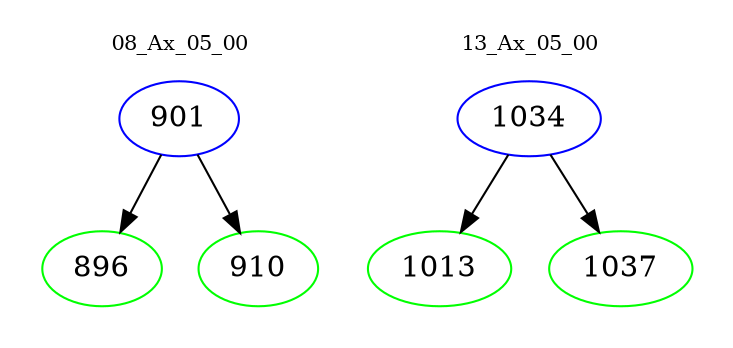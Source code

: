 digraph{
subgraph cluster_0 {
color = white
label = "08_Ax_05_00";
fontsize=10;
T0_901 [label="901", color="blue"]
T0_901 -> T0_896 [color="black"]
T0_896 [label="896", color="green"]
T0_901 -> T0_910 [color="black"]
T0_910 [label="910", color="green"]
}
subgraph cluster_1 {
color = white
label = "13_Ax_05_00";
fontsize=10;
T1_1034 [label="1034", color="blue"]
T1_1034 -> T1_1013 [color="black"]
T1_1013 [label="1013", color="green"]
T1_1034 -> T1_1037 [color="black"]
T1_1037 [label="1037", color="green"]
}
}
